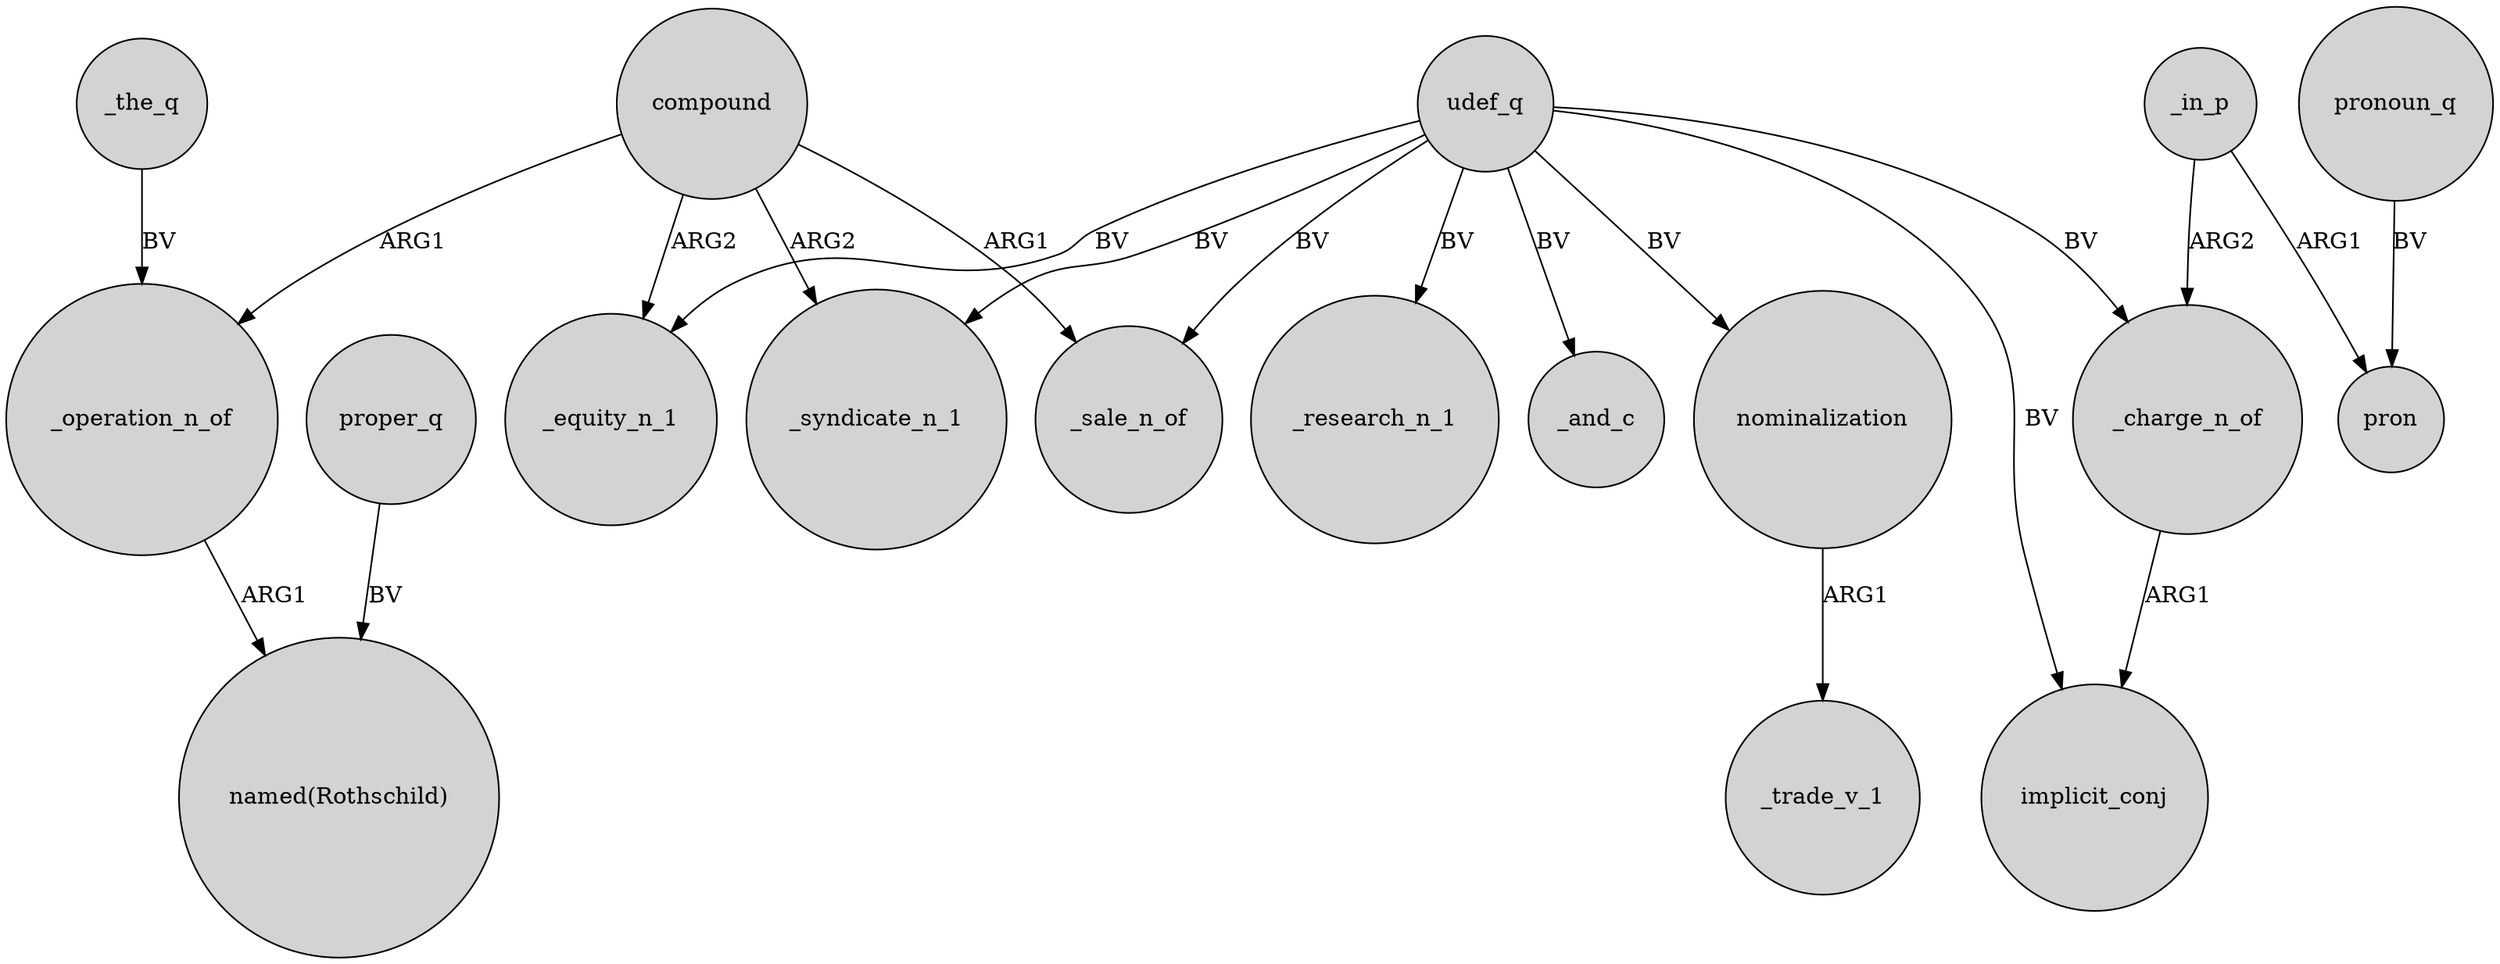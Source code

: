 digraph {
	node [shape=circle style=filled]
	udef_q -> nominalization [label=BV]
	udef_q -> _equity_n_1 [label=BV]
	udef_q -> _syndicate_n_1 [label=BV]
	compound -> _operation_n_of [label=ARG1]
	compound -> _equity_n_1 [label=ARG2]
	udef_q -> _sale_n_of [label=BV]
	udef_q -> _and_c [label=BV]
	_the_q -> _operation_n_of [label=BV]
	pronoun_q -> pron [label=BV]
	proper_q -> "named(Rothschild)" [label=BV]
	_operation_n_of -> "named(Rothschild)" [label=ARG1]
	compound -> _syndicate_n_1 [label=ARG2]
	_charge_n_of -> implicit_conj [label=ARG1]
	udef_q -> _charge_n_of [label=BV]
	udef_q -> _research_n_1 [label=BV]
	udef_q -> implicit_conj [label=BV]
	_in_p -> pron [label=ARG1]
	compound -> _sale_n_of [label=ARG1]
	nominalization -> _trade_v_1 [label=ARG1]
	_in_p -> _charge_n_of [label=ARG2]
}
